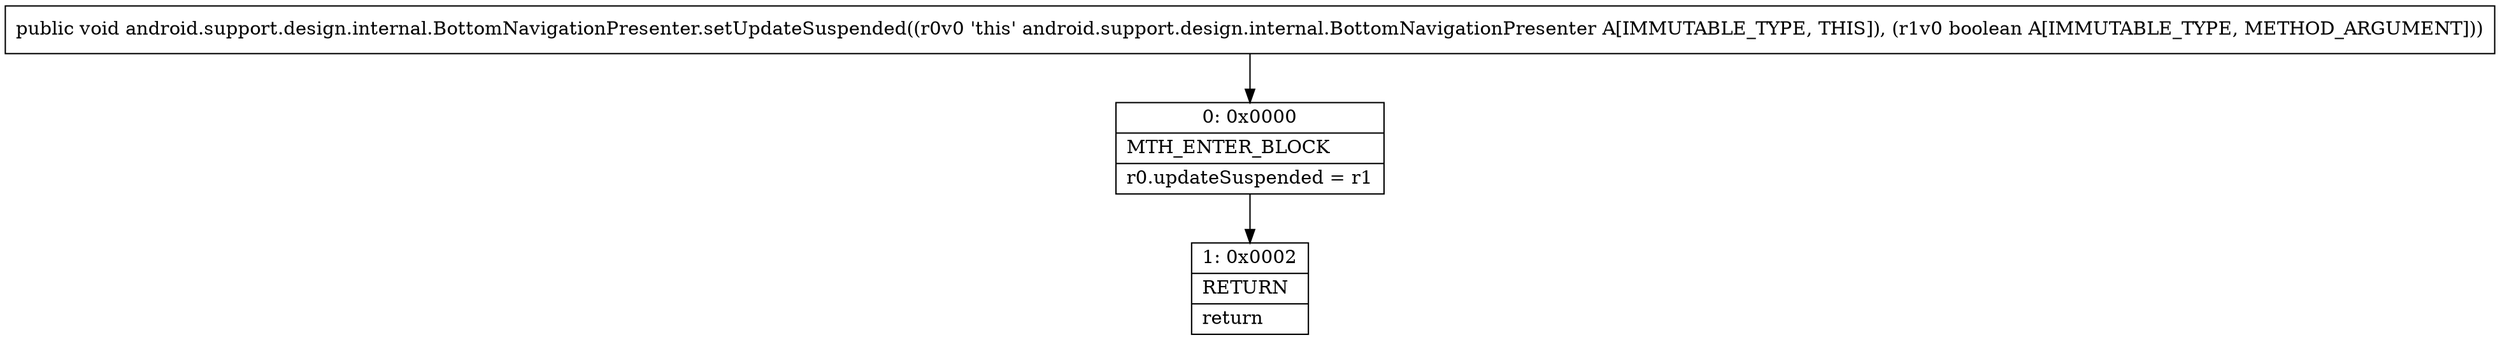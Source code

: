 digraph "CFG forandroid.support.design.internal.BottomNavigationPresenter.setUpdateSuspended(Z)V" {
Node_0 [shape=record,label="{0\:\ 0x0000|MTH_ENTER_BLOCK\l|r0.updateSuspended = r1\l}"];
Node_1 [shape=record,label="{1\:\ 0x0002|RETURN\l|return\l}"];
MethodNode[shape=record,label="{public void android.support.design.internal.BottomNavigationPresenter.setUpdateSuspended((r0v0 'this' android.support.design.internal.BottomNavigationPresenter A[IMMUTABLE_TYPE, THIS]), (r1v0 boolean A[IMMUTABLE_TYPE, METHOD_ARGUMENT])) }"];
MethodNode -> Node_0;
Node_0 -> Node_1;
}

